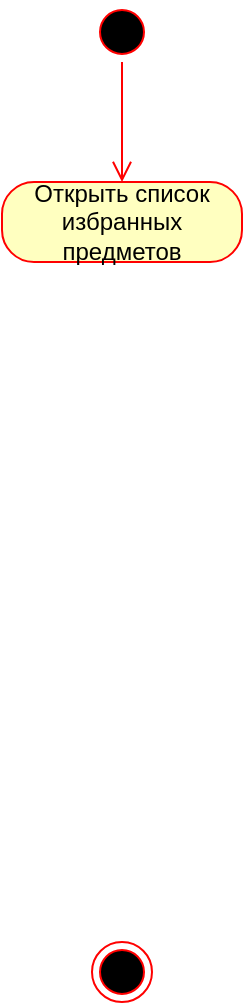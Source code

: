 <mxfile version="21.2.8" type="device" pages="2">
  <diagram id="b3zeAMR0hifEMMSiFGtp" name="Установка порогового лимита на цену предмета">
    <mxGraphModel dx="1026" dy="673" grid="1" gridSize="10" guides="1" tooltips="1" connect="1" arrows="1" fold="1" page="1" pageScale="1" pageWidth="1200" pageHeight="1920" math="0" shadow="0">
      <root>
        <mxCell id="0" />
        <mxCell id="1" parent="0" />
        <mxCell id="SAiq3K0XxWveAxVF5thS-1" value="" style="ellipse;html=1;shape=startState;fillColor=#000000;strokeColor=#ff0000;" parent="1" vertex="1">
          <mxGeometry x="500" y="190" width="30" height="30" as="geometry" />
        </mxCell>
        <mxCell id="SAiq3K0XxWveAxVF5thS-2" value="" style="edgeStyle=orthogonalEdgeStyle;html=1;verticalAlign=bottom;endArrow=open;endSize=8;strokeColor=#ff0000;rounded=0;" parent="1" source="SAiq3K0XxWveAxVF5thS-1" edge="1">
          <mxGeometry relative="1" as="geometry">
            <mxPoint x="515" y="280" as="targetPoint" />
          </mxGeometry>
        </mxCell>
        <mxCell id="SAiq3K0XxWveAxVF5thS-3" value="" style="ellipse;html=1;shape=endState;fillColor=#000000;strokeColor=#ff0000;" parent="1" vertex="1">
          <mxGeometry x="500" y="660" width="30" height="30" as="geometry" />
        </mxCell>
        <mxCell id="5Dye_rO1C1Sl40tPU6dq-2" value="Открыть список избранных предметов" style="rounded=1;whiteSpace=wrap;html=1;arcSize=40;fontColor=#000000;fillColor=#ffffc0;strokeColor=#ff0000;" parent="1" vertex="1">
          <mxGeometry x="455" y="280" width="120" height="40" as="geometry" />
        </mxCell>
      </root>
    </mxGraphModel>
  </diagram>
  <diagram id="bu5JpM82gfdMzF-BdGj_" name="Просмотр списка всех доступных товаров">
    <mxGraphModel dx="1026" dy="673" grid="1" gridSize="10" guides="1" tooltips="1" connect="1" arrows="1" fold="1" page="1" pageScale="1" pageWidth="1200" pageHeight="1920" math="0" shadow="0">
      <root>
        <mxCell id="0" />
        <mxCell id="1" parent="0" />
      </root>
    </mxGraphModel>
  </diagram>
</mxfile>
